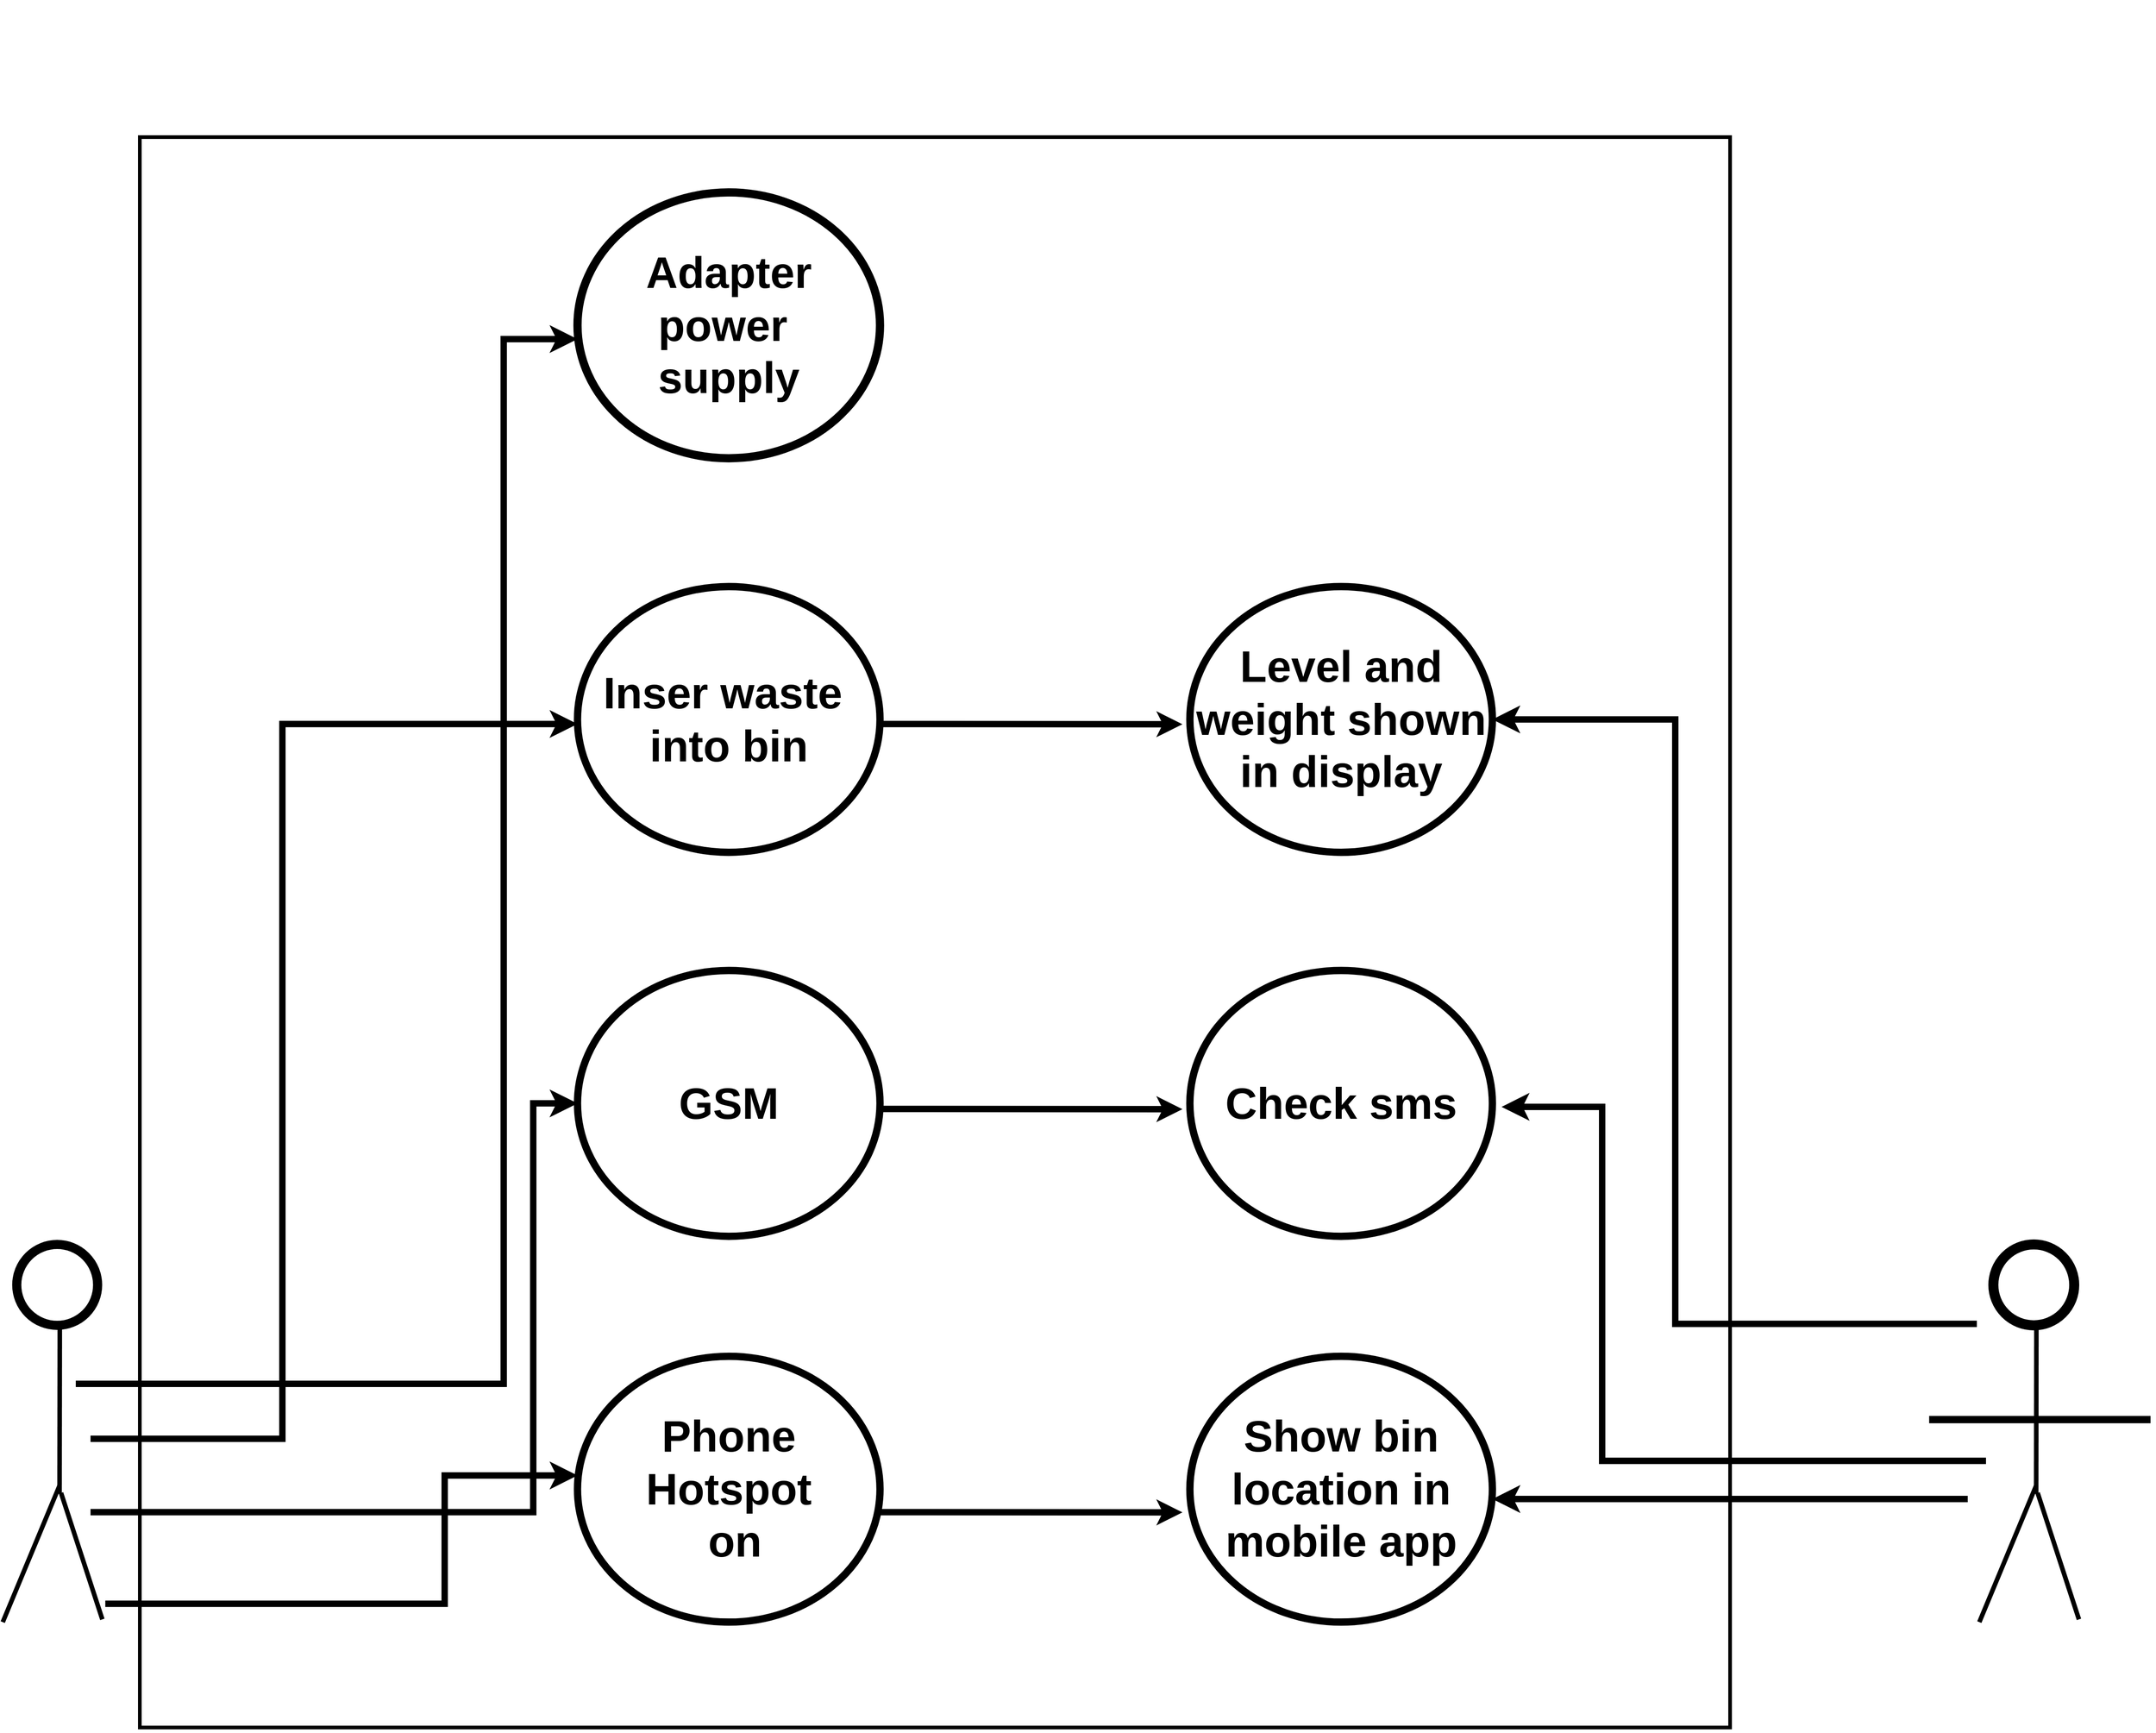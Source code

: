 <mxfile version="24.4.4" type="device">
  <diagram name="Page-1" id="swnj86KK8nftn1fLCqts">
    <mxGraphModel dx="8304" dy="3578" grid="1" gridSize="10" guides="1" tooltips="1" connect="1" arrows="1" fold="1" page="1" pageScale="1" pageWidth="1169" pageHeight="827" math="0" shadow="0">
      <root>
        <mxCell id="0" />
        <mxCell id="1" parent="0" />
        <mxCell id="DeyQSZPmNoPzNVS_Q9Rz-54" value="" style="group" parent="1" vertex="1" connectable="0">
          <mxGeometry x="-4490" y="-1160" width="2350" height="1895" as="geometry" />
        </mxCell>
        <mxCell id="DeyQSZPmNoPzNVS_Q9Rz-27" value="" style="endArrow=none;html=1;rounded=0;strokeWidth=8;" parent="DeyQSZPmNoPzNVS_Q9Rz-54" edge="1">
          <mxGeometry width="50" height="50" relative="1" as="geometry">
            <mxPoint x="1057.54" y="1383.651" as="sourcePoint" />
            <mxPoint x="815.356" y="1383.651" as="targetPoint" />
          </mxGeometry>
        </mxCell>
        <mxCell id="DeyQSZPmNoPzNVS_Q9Rz-53" value="" style="group" parent="DeyQSZPmNoPzNVS_Q9Rz-54" vertex="1" connectable="0">
          <mxGeometry width="2350" height="1895" as="geometry" />
        </mxCell>
        <mxCell id="DeyQSZPmNoPzNVS_Q9Rz-26" value="" style="endArrow=none;html=1;rounded=0;strokeWidth=5;" parent="DeyQSZPmNoPzNVS_Q9Rz-53" edge="1">
          <mxGeometry width="50" height="50" relative="1" as="geometry">
            <mxPoint y="1774.683" as="sourcePoint" />
            <mxPoint x="62.161" y="1625.288" as="targetPoint" />
          </mxGeometry>
        </mxCell>
        <mxCell id="DeyQSZPmNoPzNVS_Q9Rz-28" value="&#xa;&#xa;&#xa;" style="whiteSpace=wrap;html=1;aspect=fixed;strokeColor=default;strokeWidth=4;" parent="DeyQSZPmNoPzNVS_Q9Rz-53" vertex="1">
          <mxGeometry x="150" y="150" width="1740" height="1740" as="geometry" />
        </mxCell>
        <mxCell id="DeyQSZPmNoPzNVS_Q9Rz-29" value="&lt;h1&gt;&lt;font data-sider-select-id=&quot;3a3256c4-1e5e-4c9f-ac5f-31eed9605bc9&quot; style=&quot;font-size: 48px;&quot;&gt;&lt;b data-sider-select-id=&quot;4f8dde48-e852-46db-a27f-fb64a934c4ee&quot;&gt;Adapter power&amp;nbsp;&lt;br&gt;&lt;/b&gt;&lt;/font&gt;&lt;font data-sider-select-id=&quot;3a3256c4-1e5e-4c9f-ac5f-31eed9605bc9&quot; style=&quot;font-size: 48px;&quot;&gt;&lt;b&gt;supply&lt;/b&gt;&lt;/font&gt;&lt;/h1&gt;" style="ellipse;whiteSpace=wrap;html=1;strokeWidth=9;strokeColor=default;" parent="DeyQSZPmNoPzNVS_Q9Rz-53" vertex="1">
          <mxGeometry x="628.873" y="210.556" width="330.986" height="290.767" as="geometry" />
        </mxCell>
        <mxCell id="DeyQSZPmNoPzNVS_Q9Rz-30" value="&lt;h1&gt;&lt;font style=&quot;font-size: 48px;&quot; data-sider-select-id=&quot;e3fa2b77-8d7b-4fe2-9dae-da57f92449dd&quot;&gt;Inser waste&amp;nbsp;&lt;br&gt;&lt;/font&gt;&lt;font style=&quot;font-size: 48px;&quot; data-sider-select-id=&quot;e3fa2b77-8d7b-4fe2-9dae-da57f92449dd&quot;&gt;into bin&lt;/font&gt;&lt;/h1&gt;" style="ellipse;whiteSpace=wrap;html=1;strokeWidth=8;" parent="DeyQSZPmNoPzNVS_Q9Rz-53" vertex="1">
          <mxGeometry x="628.873" y="641.693" width="330.986" height="290.767" as="geometry" />
        </mxCell>
        <mxCell id="DeyQSZPmNoPzNVS_Q9Rz-31" value="&lt;h1&gt;&lt;font data-sider-select-id=&quot;1b2ba29e-fede-4e6f-997c-19d80bc5958a&quot; style=&quot;font-size: 48px;&quot;&gt;&lt;b data-sider-select-id=&quot;2bef9d7f-f579-45ed-a8ca-e6385d0f2fd5&quot;&gt;GSM&lt;/b&gt;&lt;/font&gt;&lt;/h1&gt;" style="ellipse;whiteSpace=wrap;html=1;strokeWidth=8;spacing=2;" parent="DeyQSZPmNoPzNVS_Q9Rz-53" vertex="1">
          <mxGeometry x="628.873" y="1061.802" width="330.986" height="290.767" as="geometry" />
        </mxCell>
        <mxCell id="DeyQSZPmNoPzNVS_Q9Rz-32" value="&lt;h1&gt;&lt;font data-sider-select-id=&quot;17535185-4a15-47c0-8a27-bb74b9c987cc&quot; style=&quot;font-size: 48px;&quot;&gt;&lt;b data-sider-select-id=&quot;7fee2bc0-9ede-4cf1-9394-f85fa51da24c&quot;&gt;Phone Hotspot&lt;br&gt;&lt;/b&gt;&lt;/font&gt;&lt;font data-sider-select-id=&quot;17535185-4a15-47c0-8a27-bb74b9c987cc&quot; style=&quot;font-size: 48px;&quot;&gt;&lt;b&gt;&amp;nbsp;on&lt;/b&gt;&lt;/font&gt;&lt;/h1&gt;" style="ellipse;whiteSpace=wrap;html=1;strokeWidth=8;" parent="DeyQSZPmNoPzNVS_Q9Rz-53" vertex="1">
          <mxGeometry x="628.873" y="1483.915" width="330.986" height="290.767" as="geometry" />
        </mxCell>
        <mxCell id="DeyQSZPmNoPzNVS_Q9Rz-33" value="&lt;h1&gt;&lt;font data-sider-select-id=&quot;9c9130cc-8d04-4c89-a1ba-fefee6181f36&quot; style=&quot;font-size: 48px;&quot;&gt;&lt;b data-sider-select-id=&quot;0c1db894-1953-465e-bfb3-bc6c1b70de5e&quot;&gt;Level and weight shown in display&lt;/b&gt;&lt;/font&gt;&lt;/h1&gt;" style="ellipse;whiteSpace=wrap;html=1;strokeWidth=8;" parent="DeyQSZPmNoPzNVS_Q9Rz-53" vertex="1">
          <mxGeometry x="1298.918" y="641.693" width="330.986" height="290.767" as="geometry" />
        </mxCell>
        <mxCell id="DeyQSZPmNoPzNVS_Q9Rz-34" value="&lt;h1&gt;&lt;font style=&quot;font-size: 48px;&quot; data-sider-select-id=&quot;53ba0940-ddb5-469c-b89c-794147d1a5e3&quot;&gt;&lt;b data-sider-select-id=&quot;b12d743c-02d1-451d-a20c-d4cc5fdc77ca&quot;&gt;Check sms&lt;/b&gt;&lt;/font&gt;&lt;/h1&gt;" style="ellipse;whiteSpace=wrap;html=1;align=center;strokeWidth=8;" parent="DeyQSZPmNoPzNVS_Q9Rz-53" vertex="1">
          <mxGeometry x="1298.918" y="1061.802" width="330.986" height="290.767" as="geometry" />
        </mxCell>
        <mxCell id="DeyQSZPmNoPzNVS_Q9Rz-35" value="&lt;h1&gt;&lt;font data-sider-select-id=&quot;cc68ada2-2f77-4b4b-8e2f-c37e4d089d9c&quot; style=&quot;font-size: 48px;&quot;&gt;&lt;b data-sider-select-id=&quot;192c6a33-460d-4fe2-b307-69a5dc8f9e43&quot;&gt;Show bin location in mobile app&lt;/b&gt;&lt;/font&gt;&lt;/h1&gt;" style="ellipse;whiteSpace=wrap;html=1;align=center;strokeWidth=8;" parent="DeyQSZPmNoPzNVS_Q9Rz-53" vertex="1">
          <mxGeometry x="1298.918" y="1483.915" width="330.986" height="290.767" as="geometry" />
        </mxCell>
        <mxCell id="DeyQSZPmNoPzNVS_Q9Rz-36" value="" style="endArrow=classic;html=1;rounded=0;exitX=0.381;exitY=0.464;exitDx=0;exitDy=0;exitPerimeter=0;spacingRight=0;spacingBottom=5;labelBorderColor=default;spacing=6;strokeWidth=7;" parent="DeyQSZPmNoPzNVS_Q9Rz-53" edge="1">
          <mxGeometry width="50" height="50" relative="1" as="geometry">
            <mxPoint x="959.859" y="792.09" as="sourcePoint" />
            <mxPoint x="1290.772" y="792.381" as="targetPoint" />
          </mxGeometry>
        </mxCell>
        <mxCell id="DeyQSZPmNoPzNVS_Q9Rz-37" value="" style="endArrow=classic;html=1;rounded=0;exitX=0.381;exitY=0.464;exitDx=0;exitDy=0;exitPerimeter=0;spacingRight=0;spacingBottom=5;labelBorderColor=default;spacing=6;strokeWidth=7;" parent="DeyQSZPmNoPzNVS_Q9Rz-53" edge="1">
          <mxGeometry width="50" height="50" relative="1" as="geometry">
            <mxPoint x="959.859" y="1213.201" as="sourcePoint" />
            <mxPoint x="1290.772" y="1213.492" as="targetPoint" />
          </mxGeometry>
        </mxCell>
        <mxCell id="DeyQSZPmNoPzNVS_Q9Rz-38" value="" style="endArrow=classic;html=1;rounded=0;exitX=0.381;exitY=0.464;exitDx=0;exitDy=0;exitPerimeter=0;spacingRight=0;spacingBottom=5;labelBorderColor=default;spacing=6;strokeWidth=7;" parent="DeyQSZPmNoPzNVS_Q9Rz-53" edge="1">
          <mxGeometry width="50" height="50" relative="1" as="geometry">
            <mxPoint x="959.859" y="1654.365" as="sourcePoint" />
            <mxPoint x="1290.772" y="1654.656" as="targetPoint" />
          </mxGeometry>
        </mxCell>
        <mxCell id="DeyQSZPmNoPzNVS_Q9Rz-39" value="" style="ellipse;whiteSpace=wrap;html=1;aspect=fixed;strokeWidth=10;" parent="DeyQSZPmNoPzNVS_Q9Rz-53" vertex="1">
          <mxGeometry x="15.338" y="1361.519" width="88.47" height="88.47" as="geometry" />
        </mxCell>
        <mxCell id="DeyQSZPmNoPzNVS_Q9Rz-40" value="" style="endArrow=none;html=1;rounded=0;endSize=13;strokeWidth=5;" parent="DeyQSZPmNoPzNVS_Q9Rz-53" edge="1">
          <mxGeometry width="50" height="50" relative="1" as="geometry">
            <mxPoint x="62.161" y="1634.312" as="sourcePoint" />
            <mxPoint x="62.427" y="1453.836" as="targetPoint" />
          </mxGeometry>
        </mxCell>
        <mxCell id="DeyQSZPmNoPzNVS_Q9Rz-41" value="" style="endArrow=none;html=1;rounded=0;strokeWidth=5;" parent="DeyQSZPmNoPzNVS_Q9Rz-53" edge="1">
          <mxGeometry width="50" height="50" relative="1" as="geometry">
            <mxPoint x="108.983" y="1771.675" as="sourcePoint" />
            <mxPoint x="63.775" y="1633.31" as="targetPoint" />
          </mxGeometry>
        </mxCell>
        <mxCell id="DeyQSZPmNoPzNVS_Q9Rz-42" value="" style="ellipse;whiteSpace=wrap;html=1;aspect=fixed;strokeWidth=11;" parent="DeyQSZPmNoPzNVS_Q9Rz-53" vertex="1">
          <mxGeometry x="2178.049" y="1361.519" width="88.47" height="88.47" as="geometry" />
        </mxCell>
        <mxCell id="DeyQSZPmNoPzNVS_Q9Rz-43" value="" style="endArrow=none;html=1;rounded=0;endSize=13;strokeWidth=5;" parent="DeyQSZPmNoPzNVS_Q9Rz-53" edge="1">
          <mxGeometry width="50" height="50" relative="1" as="geometry">
            <mxPoint x="2224.871" y="1634.312" as="sourcePoint" />
            <mxPoint x="2225.138" y="1453.836" as="targetPoint" />
          </mxGeometry>
        </mxCell>
        <mxCell id="DeyQSZPmNoPzNVS_Q9Rz-44" value="" style="endArrow=none;html=1;rounded=0;strokeWidth=5;" parent="DeyQSZPmNoPzNVS_Q9Rz-53" edge="1">
          <mxGeometry width="50" height="50" relative="1" as="geometry">
            <mxPoint x="2162.71" y="1774.683" as="sourcePoint" />
            <mxPoint x="2224.871" y="1625.288" as="targetPoint" />
          </mxGeometry>
        </mxCell>
        <mxCell id="DeyQSZPmNoPzNVS_Q9Rz-45" value="" style="endArrow=none;html=1;rounded=0;strokeWidth=5;" parent="DeyQSZPmNoPzNVS_Q9Rz-53" edge="1">
          <mxGeometry width="50" height="50" relative="1" as="geometry">
            <mxPoint x="2271.694" y="1771.675" as="sourcePoint" />
            <mxPoint x="2226.486" y="1633.31" as="targetPoint" />
          </mxGeometry>
        </mxCell>
        <mxCell id="DeyQSZPmNoPzNVS_Q9Rz-46" value="" style="endArrow=none;html=1;rounded=0;strokeWidth=8;" parent="DeyQSZPmNoPzNVS_Q9Rz-53" edge="1">
          <mxGeometry width="50" height="50" relative="1" as="geometry">
            <mxPoint x="2350" y="1553.098" as="sourcePoint" />
            <mxPoint x="2107.815" y="1553.098" as="targetPoint" />
          </mxGeometry>
        </mxCell>
        <mxCell id="DeyQSZPmNoPzNVS_Q9Rz-47" value="" style="edgeStyle=elbowEdgeStyle;endArrow=classic;html=1;rounded=0;endSize=8;startSize=8;sourcePerimeterSpacing=0;targetPerimeterSpacing=0;strokeWidth=7;" parent="DeyQSZPmNoPzNVS_Q9Rz-53" edge="1">
          <mxGeometry width="100" relative="1" as="geometry">
            <mxPoint x="96.067" y="1574.153" as="sourcePoint" />
            <mxPoint x="628.873" y="792.09" as="targetPoint" />
            <Array as="points">
              <mxPoint x="305.96" y="1193.148" />
              <mxPoint x="418.98" y="491.296" />
            </Array>
          </mxGeometry>
        </mxCell>
        <mxCell id="DeyQSZPmNoPzNVS_Q9Rz-48" value="" style="edgeStyle=elbowEdgeStyle;endArrow=classic;html=1;rounded=0;endSize=8;startSize=8;sourcePerimeterSpacing=0;targetPerimeterSpacing=0;strokeWidth=7;" parent="DeyQSZPmNoPzNVS_Q9Rz-53" edge="1">
          <mxGeometry width="100" relative="1" as="geometry">
            <mxPoint x="79.921" y="1513.995" as="sourcePoint" />
            <mxPoint x="628.873" y="370.979" as="targetPoint" />
            <Array as="points">
              <mxPoint x="548.145" y="370.979" />
              <mxPoint x="515.854" y="451.19" />
            </Array>
          </mxGeometry>
        </mxCell>
        <mxCell id="DeyQSZPmNoPzNVS_Q9Rz-49" value="" style="edgeStyle=elbowEdgeStyle;endArrow=classic;html=1;rounded=0;endSize=8;startSize=8;sourcePerimeterSpacing=0;targetPerimeterSpacing=0;strokeWidth=7;entryX=0;entryY=0.5;entryDx=0;entryDy=0;" parent="DeyQSZPmNoPzNVS_Q9Rz-53" target="DeyQSZPmNoPzNVS_Q9Rz-31" edge="1">
          <mxGeometry width="100" relative="1" as="geometry">
            <mxPoint x="96.067" y="1654.365" as="sourcePoint" />
            <mxPoint x="645.019" y="391.032" as="targetPoint" />
            <Array as="points">
              <mxPoint x="580.436" y="1453.836" />
              <mxPoint x="531.999" y="471.243" />
            </Array>
          </mxGeometry>
        </mxCell>
        <mxCell id="DeyQSZPmNoPzNVS_Q9Rz-50" value="" style="edgeStyle=elbowEdgeStyle;endArrow=classic;html=1;rounded=0;endSize=8;startSize=8;sourcePerimeterSpacing=0;targetPerimeterSpacing=0;strokeWidth=7;" parent="DeyQSZPmNoPzNVS_Q9Rz-53" edge="1">
          <mxGeometry width="100" relative="1" as="geometry">
            <mxPoint x="112.212" y="1754.63" as="sourcePoint" />
            <mxPoint x="628.873" y="1614.259" as="targetPoint" />
            <Array as="points">
              <mxPoint x="483.562" y="1714.524" />
              <mxPoint x="548.145" y="491.296" />
            </Array>
          </mxGeometry>
        </mxCell>
        <mxCell id="qoJKSHkwCkDR5UF44C93-1" value="" style="edgeStyle=elbowEdgeStyle;endArrow=classic;html=1;rounded=0;endSize=8;startSize=8;sourcePerimeterSpacing=0;targetPerimeterSpacing=0;strokeWidth=7;" edge="1" parent="DeyQSZPmNoPzNVS_Q9Rz-53" target="DeyQSZPmNoPzNVS_Q9Rz-33">
          <mxGeometry width="100" relative="1" as="geometry">
            <mxPoint x="2160" y="1448.419" as="sourcePoint" />
            <mxPoint x="2492.893" y="666.673" as="targetPoint" />
            <Array as="points">
              <mxPoint x="1830" y="1123.301" />
              <mxPoint x="2283.0" y="365.879" />
            </Array>
          </mxGeometry>
        </mxCell>
        <mxCell id="qoJKSHkwCkDR5UF44C93-2" value="" style="edgeStyle=elbowEdgeStyle;endArrow=classic;html=1;rounded=0;endSize=8;startSize=8;sourcePerimeterSpacing=0;targetPerimeterSpacing=0;strokeWidth=7;" edge="1" parent="DeyQSZPmNoPzNVS_Q9Rz-53">
          <mxGeometry width="100" relative="1" as="geometry">
            <mxPoint x="2170" y="1598.193" as="sourcePoint" />
            <mxPoint x="1640" y="1210.973" as="targetPoint" />
            <Array as="points">
              <mxPoint x="1750" y="1424.675" />
              <mxPoint x="2293.0" y="789.629" />
            </Array>
          </mxGeometry>
        </mxCell>
        <mxCell id="qoJKSHkwCkDR5UF44C93-3" value="" style="edgeStyle=elbowEdgeStyle;endArrow=classic;html=1;rounded=0;endSize=8;startSize=8;sourcePerimeterSpacing=0;targetPerimeterSpacing=0;strokeWidth=7;" edge="1" parent="1">
          <mxGeometry width="100" relative="1" as="geometry">
            <mxPoint x="-2340" y="480" as="sourcePoint" />
            <mxPoint x="-2860" y="480.003" as="targetPoint" />
            <Array as="points">
              <mxPoint x="-2750" y="693.705" />
              <mxPoint x="-2207.0" y="58.659" />
            </Array>
          </mxGeometry>
        </mxCell>
      </root>
    </mxGraphModel>
  </diagram>
</mxfile>
